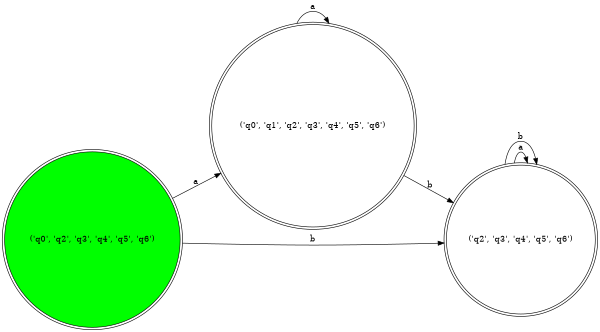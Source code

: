 digraph fnd {
	rankdir=LR size=4
	node [fillcolor=green shape=doublecircle style=filled]
	"('q0', 'q2', 'q3', 'q4', 'q5', 'q6')"
	node [fillcolor=white shape=doublecircle style=filled]
	"('q0', 'q2', 'q3', 'q4', 'q5', 'q6')"
	"('q0', 'q1', 'q2', 'q3', 'q4', 'q5', 'q6')"
	"('q2', 'q3', 'q4', 'q5', 'q6')"
	node [fillcolor=white shape=circle style=filled]
	"('q0', 'q2', 'q3', 'q4', 'q5', 'q6')" -> "('q0', 'q1', 'q2', 'q3', 'q4', 'q5', 'q6')" [label=a]
	"('q0', 'q2', 'q3', 'q4', 'q5', 'q6')" -> "('q2', 'q3', 'q4', 'q5', 'q6')" [label=b]
	"('q0', 'q1', 'q2', 'q3', 'q4', 'q5', 'q6')" -> "('q0', 'q1', 'q2', 'q3', 'q4', 'q5', 'q6')" [label=a]
	"('q0', 'q1', 'q2', 'q3', 'q4', 'q5', 'q6')" -> "('q2', 'q3', 'q4', 'q5', 'q6')" [label=b]
	"('q2', 'q3', 'q4', 'q5', 'q6')" -> "('q2', 'q3', 'q4', 'q5', 'q6')" [label=a]
	"('q2', 'q3', 'q4', 'q5', 'q6')" -> "('q2', 'q3', 'q4', 'q5', 'q6')" [label=b]
}
